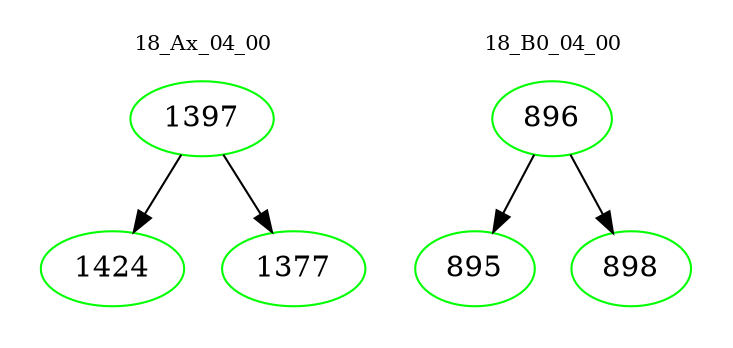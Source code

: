 digraph{
subgraph cluster_0 {
color = white
label = "18_Ax_04_00";
fontsize=10;
T0_1397 [label="1397", color="green"]
T0_1397 -> T0_1424 [color="black"]
T0_1424 [label="1424", color="green"]
T0_1397 -> T0_1377 [color="black"]
T0_1377 [label="1377", color="green"]
}
subgraph cluster_1 {
color = white
label = "18_B0_04_00";
fontsize=10;
T1_896 [label="896", color="green"]
T1_896 -> T1_895 [color="black"]
T1_895 [label="895", color="green"]
T1_896 -> T1_898 [color="black"]
T1_898 [label="898", color="green"]
}
}
